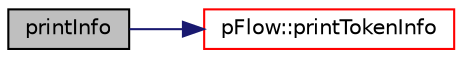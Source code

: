 digraph "printInfo"
{
 // LATEX_PDF_SIZE
  edge [fontname="Helvetica",fontsize="10",labelfontname="Helvetica",labelfontsize="10"];
  node [fontname="Helvetica",fontsize="10",shape=record];
  rankdir="LR";
  Node1 [label="printInfo",height=0.2,width=0.4,color="black", fillcolor="grey75", style="filled", fontcolor="black",tooltip=" "];
  Node1 -> Node2 [color="midnightblue",fontsize="10",style="solid",fontname="Helvetica"];
  Node2 [label="pFlow::printTokenInfo",height=0.2,width=0.4,color="red", fillcolor="white", style="filled",URL="$namespacepFlow.html#a085bff06be72a06c81e84c1d1cb3a21a",tooltip=" "];
}
